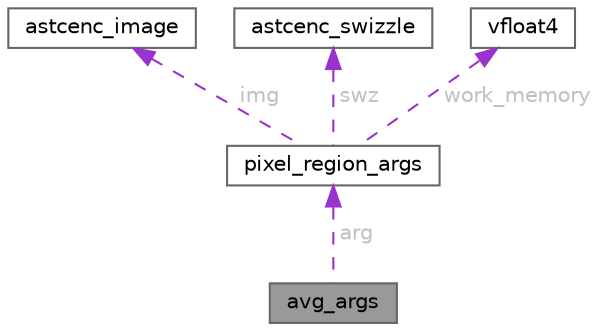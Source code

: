 digraph "avg_args"
{
 // LATEX_PDF_SIZE
  bgcolor="transparent";
  edge [fontname=Helvetica,fontsize=10,labelfontname=Helvetica,labelfontsize=10];
  node [fontname=Helvetica,fontsize=10,shape=box,height=0.2,width=0.4];
  Node1 [id="Node000001",label="avg_args",height=0.2,width=0.4,color="gray40", fillcolor="grey60", style="filled", fontcolor="black",tooltip="Parameter structure for compute_averages_proc()."];
  Node2 -> Node1 [id="edge1_Node000001_Node000002",dir="back",color="darkorchid3",style="dashed",tooltip=" ",label=" arg",fontcolor="grey" ];
  Node2 [id="Node000002",label="pixel_region_args",height=0.2,width=0.4,color="gray40", fillcolor="white", style="filled",URL="$structpixel__region__args.html",tooltip="Parameter structure for compute_pixel_region_variance()."];
  Node3 -> Node2 [id="edge2_Node000002_Node000003",dir="back",color="darkorchid3",style="dashed",tooltip=" ",label=" img",fontcolor="grey" ];
  Node3 [id="Node000003",label="astcenc_image",height=0.2,width=0.4,color="gray40", fillcolor="white", style="filled",URL="$structastcenc__image.html",tooltip="An uncompressed 2D or 3D image."];
  Node4 -> Node2 [id="edge3_Node000002_Node000004",dir="back",color="darkorchid3",style="dashed",tooltip=" ",label=" swz",fontcolor="grey" ];
  Node4 [id="Node000004",label="astcenc_swizzle",height=0.2,width=0.4,color="gray40", fillcolor="white", style="filled",URL="$structastcenc__swizzle.html",tooltip="A texel component swizzle."];
  Node5 -> Node2 [id="edge4_Node000002_Node000005",dir="back",color="darkorchid3",style="dashed",tooltip=" ",label=" work_memory",fontcolor="grey" ];
  Node5 [id="Node000005",label="vfloat4",height=0.2,width=0.4,color="gray40", fillcolor="white", style="filled",URL="$structvfloat4.html",tooltip="4x32-bit vectors, implemented using Armv8-A NEON."];
}
